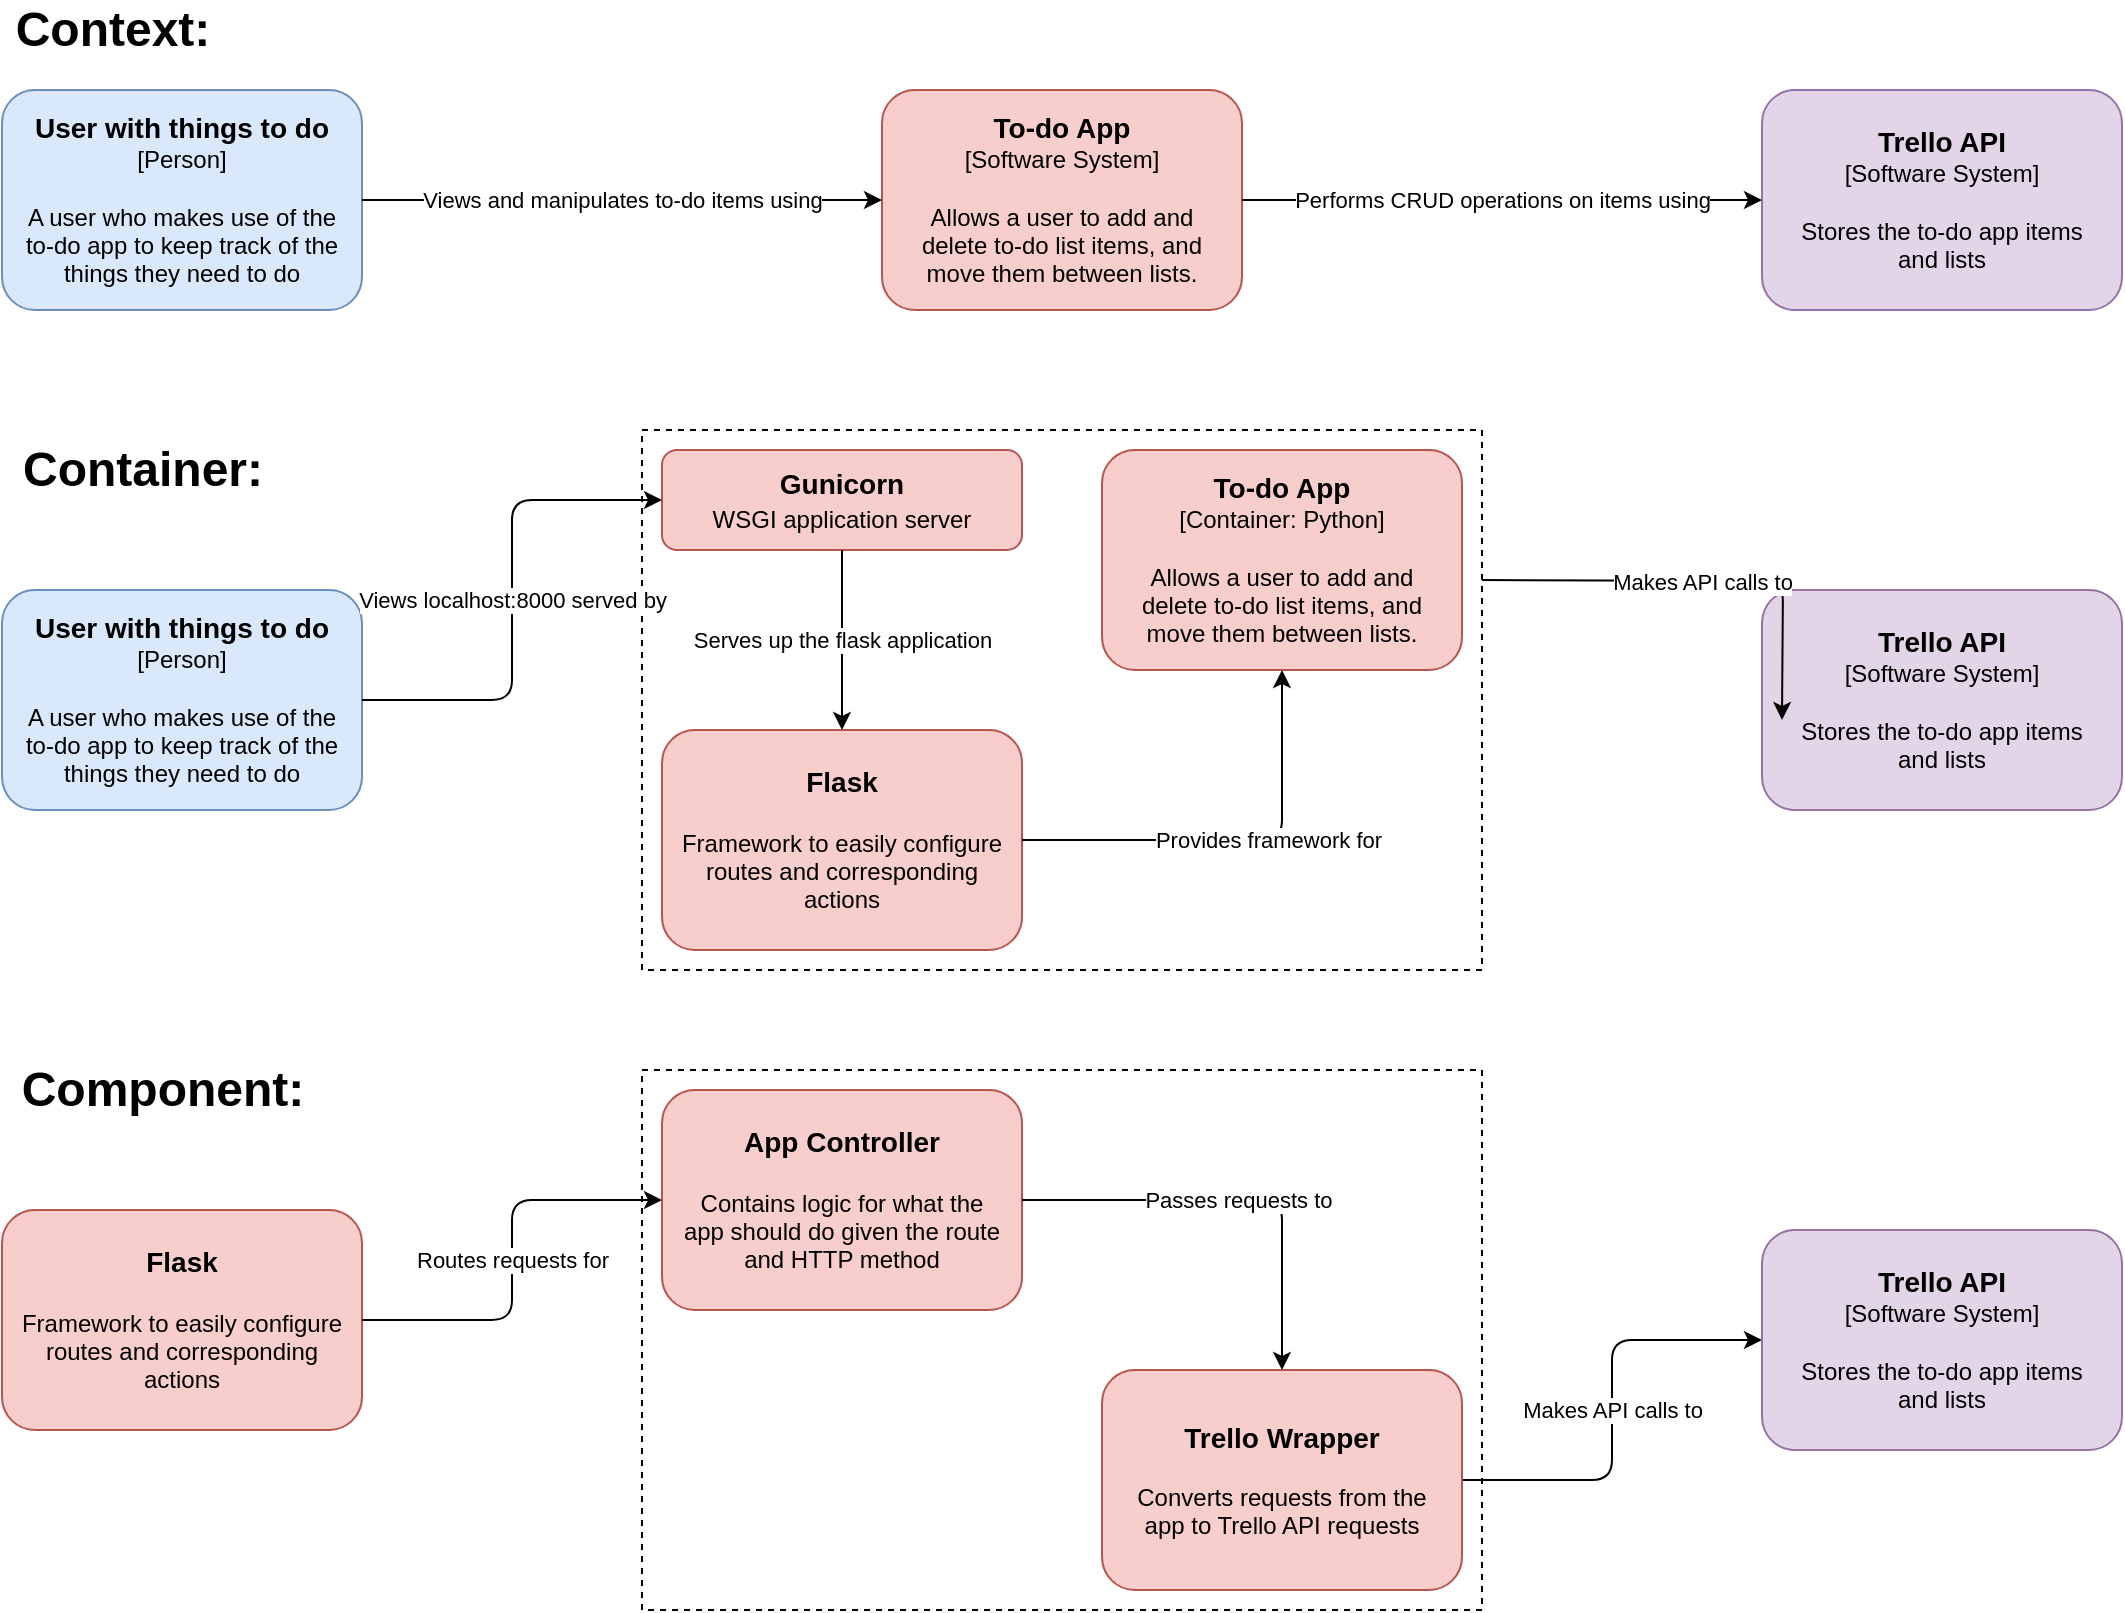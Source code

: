 <mxfile version="13.6.5">
    <diagram id="FNPzh5rsRgi6MCxf9DPo" name="Page-1">
        <mxGraphModel dx="1033" dy="821" grid="1" gridSize="10" guides="1" tooltips="1" connect="1" arrows="1" fold="1" page="1" pageScale="1" pageWidth="850" pageHeight="1100" math="0" shadow="0">
            <root>
                <mxCell id="0"/>
                <mxCell id="1" parent="0"/>
                <mxCell id="13" value="" style="rounded=0;whiteSpace=wrap;html=1;dashed=1;fillColor=none;" parent="1" vertex="1">
                    <mxGeometry x="400" y="250" width="420" height="270" as="geometry"/>
                </mxCell>
                <mxCell id="zRoybYSnjrFQFX31tjQ8-4" value="&lt;div style=&quot;font-size: 14px&quot;&gt;&lt;b&gt;User with things to do&lt;/b&gt;&lt;/div&gt;&lt;div&gt;[Person]&lt;/div&gt;&lt;div&gt;&lt;br&gt;&lt;/div&gt;&lt;div&gt;A user who makes use of the to-do app to keep track of the things they need to do&lt;br&gt;&lt;/div&gt;" style="rounded=1;whiteSpace=wrap;html=1;fillColor=#dae8fc;strokeColor=#6c8ebf;spacing=10;fontColor=#000000;" parent="1" vertex="1">
                    <mxGeometry x="80" y="80" width="180" height="110" as="geometry"/>
                </mxCell>
                <mxCell id="zRoybYSnjrFQFX31tjQ8-5" value="&lt;div style=&quot;font-size: 14px&quot;&gt;&lt;b&gt;To-do App&lt;/b&gt;&lt;br&gt;&lt;/div&gt;&lt;div&gt;[Software System]&lt;/div&gt;&lt;div&gt;&lt;br&gt;&lt;/div&gt;&lt;div&gt;Allows a user to add and delete to-do list items, and move them between lists.&lt;br&gt;&lt;/div&gt;" style="rounded=1;whiteSpace=wrap;html=1;fillColor=#f8cecc;strokeColor=#b85450;spacing=10;fontColor=#000000;" parent="1" vertex="1">
                    <mxGeometry x="520" y="80" width="180" height="110" as="geometry"/>
                </mxCell>
                <mxCell id="zRoybYSnjrFQFX31tjQ8-8" value="" style="endArrow=classic;html=1;exitX=1;exitY=0.5;exitDx=0;exitDy=0;entryX=0;entryY=0.5;entryDx=0;entryDy=0;verticalAlign=middle;fontColor=#000000;labelBackgroundColor=#FFFFFF;" parent="1" source="zRoybYSnjrFQFX31tjQ8-4" target="zRoybYSnjrFQFX31tjQ8-5" edge="1">
                    <mxGeometry relative="1" as="geometry">
                        <mxPoint x="430" y="410" as="sourcePoint"/>
                        <mxPoint x="485" y="290" as="targetPoint"/>
                    </mxGeometry>
                </mxCell>
                <mxCell id="zRoybYSnjrFQFX31tjQ8-9" value="Views and manipulates to-do items using" style="edgeLabel;resizable=0;html=1;align=center;verticalAlign=middle;fontColor=#000000;labelBackgroundColor=#FFFFFF;" parent="zRoybYSnjrFQFX31tjQ8-8" connectable="0" vertex="1">
                    <mxGeometry relative="1" as="geometry"/>
                </mxCell>
                <mxCell id="zRoybYSnjrFQFX31tjQ8-11" value="&lt;div style=&quot;font-size: 14px&quot;&gt;&lt;b&gt;Trello API&lt;/b&gt;&lt;br&gt;&lt;/div&gt;&lt;div&gt;[Software System]&lt;/div&gt;&lt;div&gt;&lt;br&gt;&lt;/div&gt;&lt;div&gt;Stores the to-do app items and lists&lt;br&gt;&lt;/div&gt;" style="rounded=1;whiteSpace=wrap;html=1;fillColor=#e1d5e7;strokeColor=#9673a6;spacing=10;fontColor=#000000;" parent="1" vertex="1">
                    <mxGeometry x="960" y="80" width="180" height="110" as="geometry"/>
                </mxCell>
                <mxCell id="zRoybYSnjrFQFX31tjQ8-12" value="" style="endArrow=classic;html=1;exitX=1;exitY=0.5;exitDx=0;exitDy=0;entryX=0;entryY=0.5;entryDx=0;entryDy=0;verticalAlign=middle;" parent="1" source="zRoybYSnjrFQFX31tjQ8-5" target="zRoybYSnjrFQFX31tjQ8-11" edge="1">
                    <mxGeometry relative="1" as="geometry">
                        <mxPoint x="479.5" y="400" as="sourcePoint"/>
                        <mxPoint x="479.5" y="500" as="targetPoint"/>
                    </mxGeometry>
                </mxCell>
                <mxCell id="zRoybYSnjrFQFX31tjQ8-13" value="Performs CRUD operations on items using" style="edgeLabel;resizable=0;html=1;align=center;verticalAlign=middle;fontColor=#000000;labelBackgroundColor=#FFFFFF;" parent="zRoybYSnjrFQFX31tjQ8-12" connectable="0" vertex="1">
                    <mxGeometry relative="1" as="geometry"/>
                </mxCell>
                <mxCell id="4" value="&lt;b&gt;&lt;font style=&quot;font-size: 24px&quot;&gt;Context:&lt;/font&gt;&lt;/b&gt;" style="text;html=1;resizable=0;autosize=1;align=center;verticalAlign=middle;points=[];fillColor=none;strokeColor=none;rounded=0;labelBackgroundColor=#FFFFFF;fontColor=#000000;" parent="1" vertex="1">
                    <mxGeometry x="80" y="40" width="110" height="20" as="geometry"/>
                </mxCell>
                <mxCell id="5" value="&lt;div style=&quot;font-size: 14px&quot;&gt;&lt;b&gt;User with things to do&lt;/b&gt;&lt;/div&gt;&lt;div&gt;[Person]&lt;/div&gt;&lt;div&gt;&lt;br&gt;&lt;/div&gt;&lt;div&gt;A user who makes use of the to-do app to keep track of the things they need to do&lt;br&gt;&lt;/div&gt;" style="rounded=1;whiteSpace=wrap;html=1;fillColor=#dae8fc;strokeColor=#6c8ebf;spacing=10;fontColor=#000000;" parent="1" vertex="1">
                    <mxGeometry x="80" y="330" width="180" height="110" as="geometry"/>
                </mxCell>
                <mxCell id="6" value="&lt;div style=&quot;font-size: 14px&quot;&gt;&lt;b&gt;To-do App&lt;/b&gt;&lt;br&gt;&lt;/div&gt;&lt;div&gt;[Container: Python]&lt;/div&gt;&lt;div&gt;&lt;br&gt;&lt;/div&gt;&lt;div&gt;Allows a user to add and delete to-do list items, and move them between lists.&lt;br&gt;&lt;/div&gt;" style="rounded=1;whiteSpace=wrap;html=1;fillColor=#f8cecc;strokeColor=#b85450;spacing=10;fontColor=#000000;" parent="1" vertex="1">
                    <mxGeometry x="630" y="260" width="180" height="110" as="geometry"/>
                </mxCell>
                <mxCell id="9" value="&lt;div style=&quot;font-size: 14px&quot;&gt;&lt;b&gt;Trello API&lt;/b&gt;&lt;br&gt;&lt;/div&gt;&lt;div&gt;[Software System]&lt;/div&gt;&lt;div&gt;&lt;br&gt;&lt;/div&gt;&lt;div&gt;Stores the to-do app items and lists&lt;br&gt;&lt;/div&gt;" style="rounded=1;whiteSpace=wrap;html=1;fillColor=#e1d5e7;strokeColor=#9673a6;spacing=10;fontColor=#000000;" parent="1" vertex="1">
                    <mxGeometry x="960" y="330" width="180" height="110" as="geometry"/>
                </mxCell>
                <mxCell id="10" value="" style="endArrow=classic;html=1;exitX=1;exitY=0.5;exitDx=0;exitDy=0;entryX=0;entryY=0.5;entryDx=0;entryDy=0;verticalAlign=middle;edgeStyle=orthogonalEdgeStyle;" parent="1" source="30" target="26" edge="1">
                    <mxGeometry relative="1" as="geometry">
                        <mxPoint x="830" y="770" as="sourcePoint"/>
                        <mxPoint x="980" y="840" as="targetPoint"/>
                    </mxGeometry>
                </mxCell>
                <mxCell id="11" value="Makes API calls to" style="edgeLabel;resizable=0;html=1;align=center;verticalAlign=middle;fontColor=#000000;labelBackgroundColor=#FFFFFF;" parent="10" connectable="0" vertex="1">
                    <mxGeometry relative="1" as="geometry"/>
                </mxCell>
                <mxCell id="12" value="&lt;b&gt;&lt;font style=&quot;font-size: 24px&quot;&gt;Container:&lt;/font&gt;&lt;/b&gt;" style="text;html=1;resizable=0;autosize=1;align=center;verticalAlign=middle;points=[];fillColor=none;strokeColor=none;rounded=0;labelBackgroundColor=#FFFFFF;fontColor=#000000;" parent="1" vertex="1">
                    <mxGeometry x="80" y="260" width="140" height="20" as="geometry"/>
                </mxCell>
                <mxCell id="14" value="&lt;div style=&quot;font-size: 14px&quot;&gt;&lt;b&gt;Gunicorn&lt;/b&gt;&lt;/div&gt;&lt;div&gt;&lt;font style=&quot;font-size: 12px&quot;&gt;WSGI application server&lt;/font&gt;&lt;b style=&quot;font-size: 14px&quot;&gt;&lt;br&gt;&lt;/b&gt;&lt;/div&gt;" style="rounded=1;whiteSpace=wrap;html=1;fillColor=#f8cecc;strokeColor=#b85450;spacing=10;fontColor=#000000;" parent="1" vertex="1">
                    <mxGeometry x="410" y="260" width="180" height="50" as="geometry"/>
                </mxCell>
                <mxCell id="15" value="" style="endArrow=classic;html=1;exitX=1;exitY=0.5;exitDx=0;exitDy=0;entryX=0;entryY=0.5;entryDx=0;entryDy=0;verticalAlign=middle;edgeStyle=orthogonalEdgeStyle;" parent="1" source="5" target="14" edge="1">
                    <mxGeometry relative="1" as="geometry">
                        <mxPoint x="260" y="385" as="sourcePoint"/>
                        <mxPoint x="425" y="350" as="targetPoint"/>
                    </mxGeometry>
                </mxCell>
                <mxCell id="16" value="Views localhost:8000 served by" style="edgeLabel;resizable=0;html=1;align=center;verticalAlign=middle;labelBackgroundColor=#FFFFFF;fontColor=#000000;" parent="15" connectable="0" vertex="1">
                    <mxGeometry relative="1" as="geometry"/>
                </mxCell>
                <mxCell id="17" value="&lt;div style=&quot;font-size: 14px&quot;&gt;&lt;b&gt;Flask&lt;/b&gt;&lt;/div&gt;&lt;div&gt;&lt;br&gt;&lt;/div&gt;&lt;div&gt;Framework to easily configure routes and corresponding actions&lt;br&gt;&lt;/div&gt;" style="rounded=1;whiteSpace=wrap;html=1;fillColor=#f8cecc;strokeColor=#b85450;spacing=10;fontColor=#000000;" parent="1" vertex="1">
                    <mxGeometry x="410" y="400" width="180" height="110" as="geometry"/>
                </mxCell>
                <mxCell id="19" value="" style="endArrow=classic;html=1;exitX=0.5;exitY=1;exitDx=0;exitDy=0;verticalAlign=middle;entryX=0.5;entryY=0;entryDx=0;entryDy=0;" parent="1" source="14" target="17" edge="1">
                    <mxGeometry relative="1" as="geometry">
                        <mxPoint x="270" y="365" as="sourcePoint"/>
                        <mxPoint x="480" y="312" as="targetPoint"/>
                    </mxGeometry>
                </mxCell>
                <mxCell id="20" value="Serves up the flask application" style="edgeLabel;resizable=0;html=1;align=center;verticalAlign=middle;fontColor=#000000;labelBackgroundColor=#FFFFFF;" parent="19" connectable="0" vertex="1">
                    <mxGeometry relative="1" as="geometry"/>
                </mxCell>
                <mxCell id="21" value="" style="endArrow=classic;html=1;exitX=1;exitY=0.5;exitDx=0;exitDy=0;entryX=0.5;entryY=1;entryDx=0;entryDy=0;verticalAlign=middle;edgeStyle=orthogonalEdgeStyle;" parent="1" source="17" target="6" edge="1">
                    <mxGeometry relative="1" as="geometry">
                        <mxPoint x="280" y="375" as="sourcePoint"/>
                        <mxPoint x="445" y="310" as="targetPoint"/>
                    </mxGeometry>
                </mxCell>
                <mxCell id="22" value="Provides framework for" style="edgeLabel;resizable=0;html=1;align=center;verticalAlign=middle;fontColor=#000000;labelBackgroundColor=#FFFFFF;" parent="21" connectable="0" vertex="1">
                    <mxGeometry relative="1" as="geometry">
                        <mxPoint x="15" as="offset"/>
                    </mxGeometry>
                </mxCell>
                <mxCell id="23" value="&lt;b&gt;&lt;font style=&quot;font-size: 24px&quot;&gt;Component:&lt;/font&gt;&lt;/b&gt;" style="text;html=1;resizable=0;autosize=1;align=center;verticalAlign=middle;points=[];fillColor=none;strokeColor=none;rounded=0;labelBackgroundColor=#FFFFFF;fontColor=#000000;" vertex="1" parent="1">
                    <mxGeometry x="80" y="570" width="160" height="20" as="geometry"/>
                </mxCell>
                <mxCell id="24" value="&lt;div style=&quot;font-size: 14px&quot;&gt;&lt;b&gt;Flask&lt;/b&gt;&lt;/div&gt;&lt;div&gt;&lt;br&gt;&lt;/div&gt;&lt;div&gt;Framework to easily configure routes and corresponding actions&lt;br&gt;&lt;/div&gt;" style="rounded=1;whiteSpace=wrap;html=1;fillColor=#f8cecc;strokeColor=#b85450;spacing=10;fontColor=#000000;" vertex="1" parent="1">
                    <mxGeometry x="80" y="640" width="180" height="110" as="geometry"/>
                </mxCell>
                <mxCell id="25" value="" style="rounded=0;whiteSpace=wrap;html=1;dashed=1;fillColor=none;" vertex="1" parent="1">
                    <mxGeometry x="400" y="570" width="420" height="270" as="geometry"/>
                </mxCell>
                <mxCell id="26" value="&lt;div style=&quot;font-size: 14px&quot;&gt;&lt;b&gt;Trello API&lt;/b&gt;&lt;br&gt;&lt;/div&gt;&lt;div&gt;[Software System]&lt;/div&gt;&lt;div&gt;&lt;br&gt;&lt;/div&gt;&lt;div&gt;Stores the to-do app items and lists&lt;br&gt;&lt;/div&gt;" style="rounded=1;whiteSpace=wrap;html=1;fillColor=#e1d5e7;strokeColor=#9673a6;spacing=10;fontColor=#000000;" vertex="1" parent="1">
                    <mxGeometry x="960" y="650" width="180" height="110" as="geometry"/>
                </mxCell>
                <mxCell id="27" value="&lt;div style=&quot;font-size: 14px&quot;&gt;&lt;b&gt;App Controller&lt;/b&gt;&lt;/div&gt;&lt;div&gt;&lt;br&gt;&lt;/div&gt;&lt;div&gt;Contains logic for what the app should do given the route and HTTP method&lt;/div&gt;" style="rounded=1;whiteSpace=wrap;html=1;fillColor=#f8cecc;strokeColor=#b85450;spacing=10;fontColor=#000000;" vertex="1" parent="1">
                    <mxGeometry x="410" y="580" width="180" height="110" as="geometry"/>
                </mxCell>
                <mxCell id="28" value="" style="endArrow=classic;html=1;exitX=1;exitY=0.5;exitDx=0;exitDy=0;verticalAlign=middle;edgeStyle=orthogonalEdgeStyle;entryX=0;entryY=0.5;entryDx=0;entryDy=0;" edge="1" parent="1" source="24" target="27">
                    <mxGeometry relative="1" as="geometry">
                        <mxPoint x="270" y="395" as="sourcePoint"/>
                        <mxPoint x="420" y="295" as="targetPoint"/>
                    </mxGeometry>
                </mxCell>
                <mxCell id="29" value="Routes requests for" style="edgeLabel;resizable=0;html=1;align=center;verticalAlign=middle;labelBackgroundColor=#FFFFFF;fontColor=#000000;" connectable="0" vertex="1" parent="28">
                    <mxGeometry relative="1" as="geometry"/>
                </mxCell>
                <mxCell id="30" value="&lt;div style=&quot;font-size: 14px&quot;&gt;&lt;b&gt;Trello Wrapper&lt;/b&gt;&lt;/div&gt;&lt;div&gt;&lt;br&gt;&lt;/div&gt;&lt;div&gt;Converts requests from the app to Trello API requests&lt;/div&gt;" style="rounded=1;whiteSpace=wrap;html=1;fillColor=#f8cecc;strokeColor=#b85450;spacing=10;fontColor=#000000;" vertex="1" parent="1">
                    <mxGeometry x="630" y="720" width="180" height="110" as="geometry"/>
                </mxCell>
                <mxCell id="31" value="" style="endArrow=classic;html=1;exitX=1;exitY=0.5;exitDx=0;exitDy=0;verticalAlign=middle;edgeStyle=orthogonalEdgeStyle;entryX=0.5;entryY=0;entryDx=0;entryDy=0;" edge="1" parent="1" source="27" target="30">
                    <mxGeometry relative="1" as="geometry">
                        <mxPoint x="600" y="640.0" as="sourcePoint"/>
                        <mxPoint x="750" y="580" as="targetPoint"/>
                    </mxGeometry>
                </mxCell>
                <mxCell id="32" value="Passes requests to" style="edgeLabel;resizable=0;html=1;align=center;verticalAlign=middle;labelBackgroundColor=#FFFFFF;fontColor=#000000;" connectable="0" vertex="1" parent="31">
                    <mxGeometry relative="1" as="geometry"/>
                </mxCell>
                <mxCell id="33" value="" style="endArrow=classic;html=1;exitX=1;exitY=0.5;exitDx=0;exitDy=0;entryX=0;entryY=0.5;entryDx=0;entryDy=0;verticalAlign=middle;edgeStyle=orthogonalEdgeStyle;" edge="1" parent="1">
                    <mxGeometry relative="1" as="geometry">
                        <mxPoint x="820" y="325" as="sourcePoint"/>
                        <mxPoint x="970" y="395" as="targetPoint"/>
                    </mxGeometry>
                </mxCell>
                <mxCell id="34" value="Makes API calls to" style="edgeLabel;resizable=0;html=1;align=center;verticalAlign=middle;fontColor=#000000;labelBackgroundColor=#FFFFFF;" connectable="0" vertex="1" parent="33">
                    <mxGeometry relative="1" as="geometry"/>
                </mxCell>
            </root>
        </mxGraphModel>
    </diagram>
</mxfile>